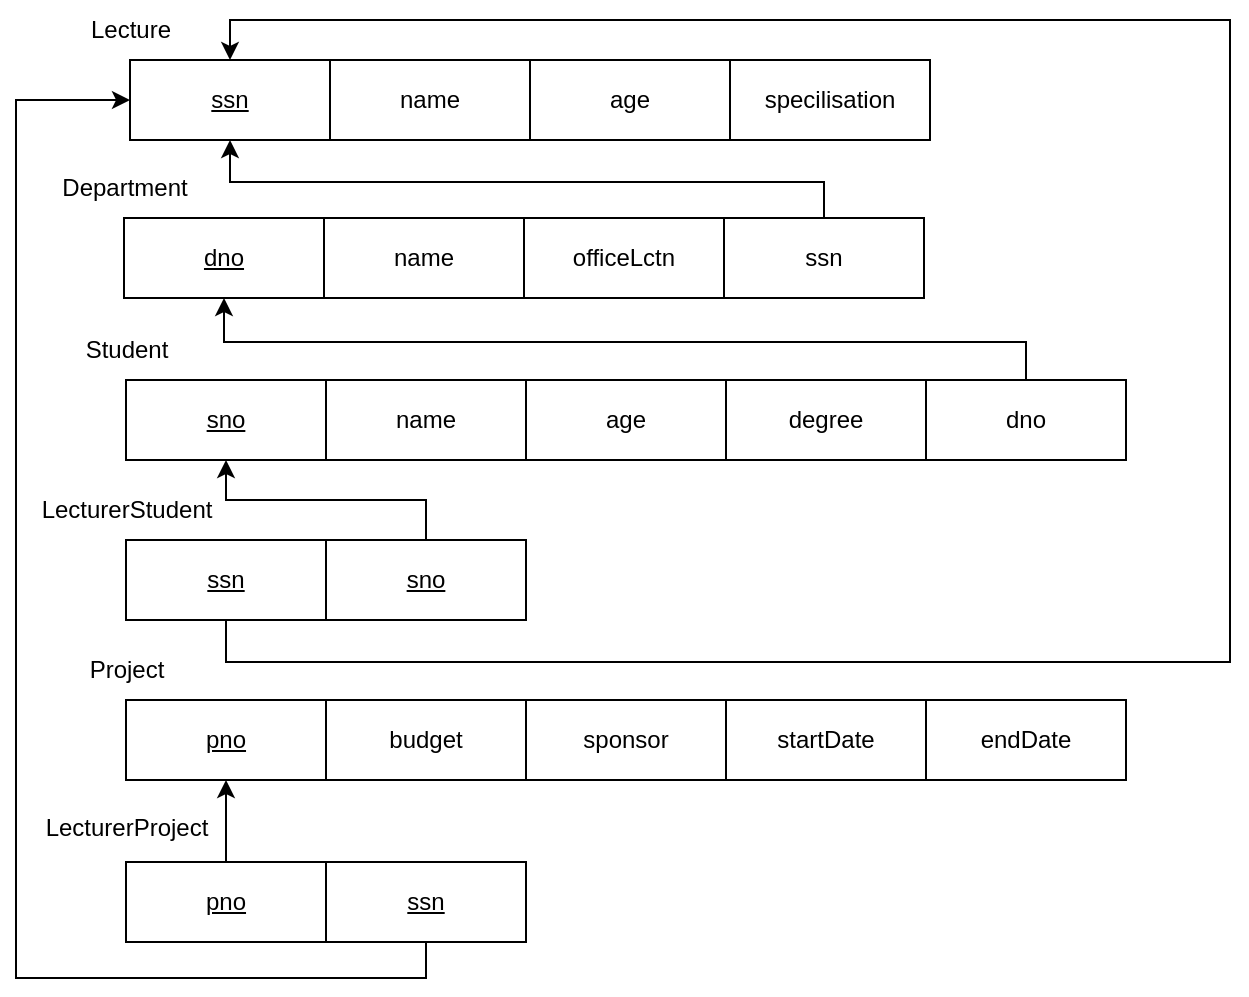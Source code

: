 <mxfile version="21.6.5" type="device">
  <diagram name="Page-1" id="k9kH9vo6rK4viVs1qIfv">
    <mxGraphModel dx="909" dy="543" grid="1" gridSize="10" guides="1" tooltips="1" connect="1" arrows="1" fold="1" page="1" pageScale="1" pageWidth="850" pageHeight="1100" math="0" shadow="0">
      <root>
        <mxCell id="0" />
        <mxCell id="1" parent="0" />
        <mxCell id="G2h9Ho5lqz5ap0tCNk_R-1" value="Lecture" style="text;html=1;align=center;verticalAlign=middle;resizable=0;points=[];autosize=1;strokeColor=none;fillColor=none;" vertex="1" parent="1">
          <mxGeometry x="97" y="131" width="60" height="30" as="geometry" />
        </mxCell>
        <mxCell id="G2h9Ho5lqz5ap0tCNk_R-2" value="name" style="whiteSpace=wrap;html=1;align=center;" vertex="1" parent="1">
          <mxGeometry x="227" y="161" width="100" height="40" as="geometry" />
        </mxCell>
        <mxCell id="G2h9Ho5lqz5ap0tCNk_R-3" value="&lt;u&gt;ssn&lt;/u&gt;" style="whiteSpace=wrap;html=1;align=center;" vertex="1" parent="1">
          <mxGeometry x="127" y="161" width="100" height="40" as="geometry" />
        </mxCell>
        <mxCell id="G2h9Ho5lqz5ap0tCNk_R-4" value="age" style="whiteSpace=wrap;html=1;align=center;" vertex="1" parent="1">
          <mxGeometry x="327" y="161" width="100" height="40" as="geometry" />
        </mxCell>
        <mxCell id="G2h9Ho5lqz5ap0tCNk_R-5" value="specilisation" style="whiteSpace=wrap;html=1;align=center;" vertex="1" parent="1">
          <mxGeometry x="427" y="161" width="100" height="40" as="geometry" />
        </mxCell>
        <mxCell id="G2h9Ho5lqz5ap0tCNk_R-8" value="Department" style="text;html=1;align=center;verticalAlign=middle;resizable=0;points=[];autosize=1;strokeColor=none;fillColor=none;" vertex="1" parent="1">
          <mxGeometry x="79" y="210" width="90" height="30" as="geometry" />
        </mxCell>
        <mxCell id="G2h9Ho5lqz5ap0tCNk_R-9" value="name" style="whiteSpace=wrap;html=1;align=center;" vertex="1" parent="1">
          <mxGeometry x="224" y="240" width="100" height="40" as="geometry" />
        </mxCell>
        <mxCell id="G2h9Ho5lqz5ap0tCNk_R-10" value="&lt;u&gt;dno&lt;/u&gt;" style="whiteSpace=wrap;html=1;align=center;" vertex="1" parent="1">
          <mxGeometry x="124" y="240" width="100" height="40" as="geometry" />
        </mxCell>
        <mxCell id="G2h9Ho5lqz5ap0tCNk_R-11" value="officeLctn" style="whiteSpace=wrap;html=1;align=center;" vertex="1" parent="1">
          <mxGeometry x="324" y="240" width="100" height="40" as="geometry" />
        </mxCell>
        <mxCell id="G2h9Ho5lqz5ap0tCNk_R-14" style="edgeStyle=orthogonalEdgeStyle;rounded=0;orthogonalLoop=1;jettySize=auto;html=1;entryX=0.5;entryY=1;entryDx=0;entryDy=0;" edge="1" parent="1" source="G2h9Ho5lqz5ap0tCNk_R-12" target="G2h9Ho5lqz5ap0tCNk_R-3">
          <mxGeometry relative="1" as="geometry">
            <Array as="points">
              <mxPoint x="474" y="222" />
              <mxPoint x="177" y="222" />
            </Array>
          </mxGeometry>
        </mxCell>
        <mxCell id="G2h9Ho5lqz5ap0tCNk_R-12" value="ssn" style="whiteSpace=wrap;html=1;align=center;" vertex="1" parent="1">
          <mxGeometry x="424" y="240" width="100" height="40" as="geometry" />
        </mxCell>
        <mxCell id="G2h9Ho5lqz5ap0tCNk_R-15" value="Student" style="text;html=1;align=center;verticalAlign=middle;resizable=0;points=[];autosize=1;strokeColor=none;fillColor=none;" vertex="1" parent="1">
          <mxGeometry x="95" y="291" width="60" height="30" as="geometry" />
        </mxCell>
        <mxCell id="G2h9Ho5lqz5ap0tCNk_R-16" value="name" style="whiteSpace=wrap;html=1;align=center;" vertex="1" parent="1">
          <mxGeometry x="225" y="321" width="100" height="40" as="geometry" />
        </mxCell>
        <mxCell id="G2h9Ho5lqz5ap0tCNk_R-17" value="&lt;u&gt;sno&lt;/u&gt;" style="whiteSpace=wrap;html=1;align=center;" vertex="1" parent="1">
          <mxGeometry x="125" y="321" width="100" height="40" as="geometry" />
        </mxCell>
        <mxCell id="G2h9Ho5lqz5ap0tCNk_R-18" value="age" style="whiteSpace=wrap;html=1;align=center;" vertex="1" parent="1">
          <mxGeometry x="325" y="321" width="100" height="40" as="geometry" />
        </mxCell>
        <mxCell id="G2h9Ho5lqz5ap0tCNk_R-19" value="degree" style="whiteSpace=wrap;html=1;align=center;" vertex="1" parent="1">
          <mxGeometry x="425" y="321" width="100" height="40" as="geometry" />
        </mxCell>
        <mxCell id="G2h9Ho5lqz5ap0tCNk_R-21" style="edgeStyle=orthogonalEdgeStyle;rounded=0;orthogonalLoop=1;jettySize=auto;html=1;entryX=0.5;entryY=1;entryDx=0;entryDy=0;" edge="1" parent="1" source="G2h9Ho5lqz5ap0tCNk_R-20" target="G2h9Ho5lqz5ap0tCNk_R-10">
          <mxGeometry relative="1" as="geometry">
            <Array as="points">
              <mxPoint x="575" y="302" />
              <mxPoint x="174" y="302" />
            </Array>
          </mxGeometry>
        </mxCell>
        <mxCell id="G2h9Ho5lqz5ap0tCNk_R-20" value="dno" style="whiteSpace=wrap;html=1;align=center;" vertex="1" parent="1">
          <mxGeometry x="525" y="321" width="100" height="40" as="geometry" />
        </mxCell>
        <mxCell id="G2h9Ho5lqz5ap0tCNk_R-23" value="LecturerStudent" style="text;html=1;align=center;verticalAlign=middle;resizable=0;points=[];autosize=1;strokeColor=none;fillColor=none;" vertex="1" parent="1">
          <mxGeometry x="70" y="371" width="110" height="30" as="geometry" />
        </mxCell>
        <mxCell id="G2h9Ho5lqz5ap0tCNk_R-29" style="edgeStyle=orthogonalEdgeStyle;rounded=0;orthogonalLoop=1;jettySize=auto;html=1;entryX=0.5;entryY=1;entryDx=0;entryDy=0;" edge="1" parent="1" source="G2h9Ho5lqz5ap0tCNk_R-24" target="G2h9Ho5lqz5ap0tCNk_R-17">
          <mxGeometry relative="1" as="geometry" />
        </mxCell>
        <mxCell id="G2h9Ho5lqz5ap0tCNk_R-24" value="&lt;u&gt;sno&lt;/u&gt;" style="whiteSpace=wrap;html=1;align=center;" vertex="1" parent="1">
          <mxGeometry x="225" y="401" width="100" height="40" as="geometry" />
        </mxCell>
        <mxCell id="G2h9Ho5lqz5ap0tCNk_R-31" style="edgeStyle=orthogonalEdgeStyle;rounded=0;orthogonalLoop=1;jettySize=auto;html=1;entryX=0.5;entryY=0;entryDx=0;entryDy=0;" edge="1" parent="1" source="G2h9Ho5lqz5ap0tCNk_R-25" target="G2h9Ho5lqz5ap0tCNk_R-3">
          <mxGeometry relative="1" as="geometry">
            <Array as="points">
              <mxPoint x="175" y="462" />
              <mxPoint x="677" y="462" />
              <mxPoint x="677" y="141" />
              <mxPoint x="177" y="141" />
            </Array>
          </mxGeometry>
        </mxCell>
        <mxCell id="G2h9Ho5lqz5ap0tCNk_R-25" value="&lt;u&gt;ssn&lt;/u&gt;" style="whiteSpace=wrap;html=1;align=center;" vertex="1" parent="1">
          <mxGeometry x="125" y="401" width="100" height="40" as="geometry" />
        </mxCell>
        <mxCell id="G2h9Ho5lqz5ap0tCNk_R-32" value="Project" style="text;html=1;align=center;verticalAlign=middle;resizable=0;points=[];autosize=1;strokeColor=none;fillColor=none;" vertex="1" parent="1">
          <mxGeometry x="95" y="451" width="60" height="30" as="geometry" />
        </mxCell>
        <mxCell id="G2h9Ho5lqz5ap0tCNk_R-33" value="budget" style="whiteSpace=wrap;html=1;align=center;" vertex="1" parent="1">
          <mxGeometry x="225" y="481" width="100" height="40" as="geometry" />
        </mxCell>
        <mxCell id="G2h9Ho5lqz5ap0tCNk_R-34" value="&lt;u&gt;pno&lt;/u&gt;" style="whiteSpace=wrap;html=1;align=center;" vertex="1" parent="1">
          <mxGeometry x="125" y="481" width="100" height="40" as="geometry" />
        </mxCell>
        <mxCell id="G2h9Ho5lqz5ap0tCNk_R-35" value="sponsor" style="whiteSpace=wrap;html=1;align=center;" vertex="1" parent="1">
          <mxGeometry x="325" y="481" width="100" height="40" as="geometry" />
        </mxCell>
        <mxCell id="G2h9Ho5lqz5ap0tCNk_R-36" value="startDate" style="whiteSpace=wrap;html=1;align=center;" vertex="1" parent="1">
          <mxGeometry x="425" y="481" width="100" height="40" as="geometry" />
        </mxCell>
        <mxCell id="G2h9Ho5lqz5ap0tCNk_R-37" value="endDate" style="whiteSpace=wrap;html=1;align=center;" vertex="1" parent="1">
          <mxGeometry x="525" y="481" width="100" height="40" as="geometry" />
        </mxCell>
        <mxCell id="G2h9Ho5lqz5ap0tCNk_R-38" value="LecturerProject" style="text;html=1;align=center;verticalAlign=middle;resizable=0;points=[];autosize=1;strokeColor=none;fillColor=none;" vertex="1" parent="1">
          <mxGeometry x="75" y="530" width="100" height="30" as="geometry" />
        </mxCell>
        <mxCell id="G2h9Ho5lqz5ap0tCNk_R-47" style="edgeStyle=orthogonalEdgeStyle;rounded=0;orthogonalLoop=1;jettySize=auto;html=1;entryX=0;entryY=0.5;entryDx=0;entryDy=0;" edge="1" parent="1" source="G2h9Ho5lqz5ap0tCNk_R-39" target="G2h9Ho5lqz5ap0tCNk_R-3">
          <mxGeometry relative="1" as="geometry">
            <Array as="points">
              <mxPoint x="275" y="620" />
              <mxPoint x="70" y="620" />
              <mxPoint x="70" y="181" />
            </Array>
          </mxGeometry>
        </mxCell>
        <mxCell id="G2h9Ho5lqz5ap0tCNk_R-39" value="&lt;u&gt;ssn&lt;/u&gt;" style="whiteSpace=wrap;html=1;align=center;" vertex="1" parent="1">
          <mxGeometry x="225" y="562" width="100" height="40" as="geometry" />
        </mxCell>
        <mxCell id="G2h9Ho5lqz5ap0tCNk_R-46" style="edgeStyle=orthogonalEdgeStyle;rounded=0;orthogonalLoop=1;jettySize=auto;html=1;entryX=0.5;entryY=1;entryDx=0;entryDy=0;" edge="1" parent="1" source="G2h9Ho5lqz5ap0tCNk_R-40" target="G2h9Ho5lqz5ap0tCNk_R-34">
          <mxGeometry relative="1" as="geometry" />
        </mxCell>
        <mxCell id="G2h9Ho5lqz5ap0tCNk_R-40" value="&lt;u&gt;pno&lt;/u&gt;" style="whiteSpace=wrap;html=1;align=center;" vertex="1" parent="1">
          <mxGeometry x="125" y="562" width="100" height="40" as="geometry" />
        </mxCell>
      </root>
    </mxGraphModel>
  </diagram>
</mxfile>
